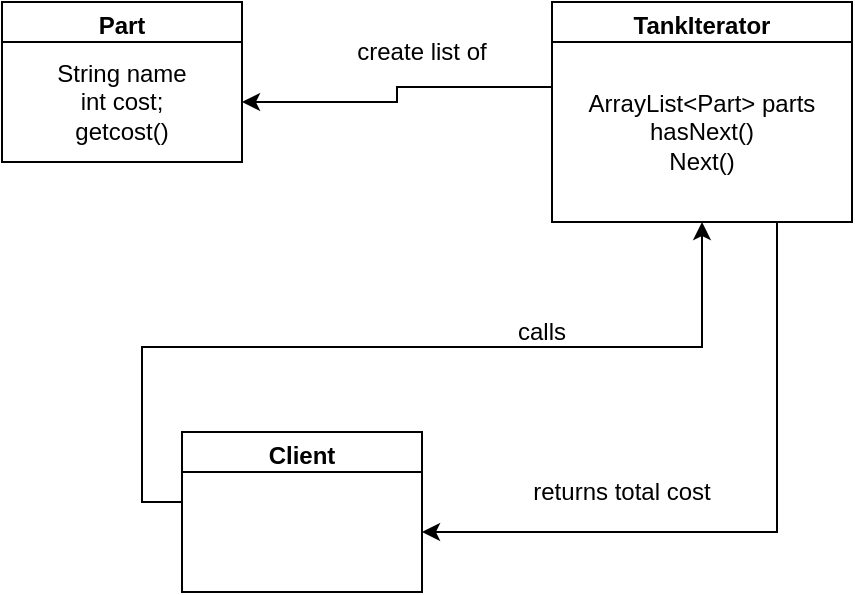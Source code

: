 <mxfile version="20.8.16" type="device"><diagram name="Page-1" id="gbl0te7nwosyDdyRpgBK"><mxGraphModel dx="521" dy="613" grid="1" gridSize="10" guides="1" tooltips="1" connect="1" arrows="1" fold="1" page="1" pageScale="1" pageWidth="850" pageHeight="1100" math="0" shadow="0"><root><mxCell id="0"/><mxCell id="1" parent="0"/><mxCell id="g0yu4qR56tKj9_tEi01C-1" value="Part" style="swimlane;whiteSpace=wrap;html=1;" vertex="1" parent="1"><mxGeometry x="30" y="90" width="120" height="80" as="geometry"/></mxCell><mxCell id="g0yu4qR56tKj9_tEi01C-2" value="String name&lt;br&gt;int cost;&lt;br&gt;getcost()" style="rounded=0;whiteSpace=wrap;html=1;" vertex="1" parent="g0yu4qR56tKj9_tEi01C-1"><mxGeometry y="20" width="120" height="60" as="geometry"/></mxCell><mxCell id="g0yu4qR56tKj9_tEi01C-3" value="TankIterator" style="swimlane;whiteSpace=wrap;html=1;startSize=23;" vertex="1" parent="1"><mxGeometry x="305" y="90" width="150" height="110" as="geometry"/></mxCell><mxCell id="g0yu4qR56tKj9_tEi01C-4" value="ArrayList&amp;lt;Part&amp;gt; parts&lt;br&gt;hasNext()&lt;br&gt;Next()" style="rounded=0;whiteSpace=wrap;html=1;" vertex="1" parent="g0yu4qR56tKj9_tEi01C-3"><mxGeometry y="20" width="150" height="90" as="geometry"/></mxCell><mxCell id="g0yu4qR56tKj9_tEi01C-6" value="Client" style="swimlane;whiteSpace=wrap;html=1;" vertex="1" parent="1"><mxGeometry x="120" y="305" width="120" height="80" as="geometry"/></mxCell><mxCell id="g0yu4qR56tKj9_tEi01C-7" value="" style="rounded=0;whiteSpace=wrap;html=1;" vertex="1" parent="g0yu4qR56tKj9_tEi01C-6"><mxGeometry y="20" width="120" height="60" as="geometry"/></mxCell><mxCell id="g0yu4qR56tKj9_tEi01C-8" style="edgeStyle=orthogonalEdgeStyle;rounded=0;orthogonalLoop=1;jettySize=auto;html=1;exitX=0;exitY=0.25;exitDx=0;exitDy=0;" edge="1" parent="1" source="g0yu4qR56tKj9_tEi01C-7" target="g0yu4qR56tKj9_tEi01C-4"><mxGeometry relative="1" as="geometry"/></mxCell><mxCell id="g0yu4qR56tKj9_tEi01C-9" value="calls" style="text;html=1;strokeColor=none;fillColor=none;align=center;verticalAlign=middle;whiteSpace=wrap;rounded=0;" vertex="1" parent="1"><mxGeometry x="270" y="240" width="60" height="30" as="geometry"/></mxCell><mxCell id="g0yu4qR56tKj9_tEi01C-10" style="edgeStyle=orthogonalEdgeStyle;rounded=0;orthogonalLoop=1;jettySize=auto;html=1;exitX=0;exitY=0.25;exitDx=0;exitDy=0;" edge="1" parent="1" source="g0yu4qR56tKj9_tEi01C-4" target="g0yu4qR56tKj9_tEi01C-2"><mxGeometry relative="1" as="geometry"/></mxCell><mxCell id="g0yu4qR56tKj9_tEi01C-11" value="create list of" style="text;html=1;strokeColor=none;fillColor=none;align=center;verticalAlign=middle;whiteSpace=wrap;rounded=0;" vertex="1" parent="1"><mxGeometry x="200" y="100" width="80" height="30" as="geometry"/></mxCell><mxCell id="g0yu4qR56tKj9_tEi01C-12" style="edgeStyle=orthogonalEdgeStyle;rounded=0;orthogonalLoop=1;jettySize=auto;html=1;exitX=0.75;exitY=1;exitDx=0;exitDy=0;entryX=1;entryY=0.5;entryDx=0;entryDy=0;" edge="1" parent="1" source="g0yu4qR56tKj9_tEi01C-4" target="g0yu4qR56tKj9_tEi01C-7"><mxGeometry relative="1" as="geometry"/></mxCell><mxCell id="g0yu4qR56tKj9_tEi01C-13" value="returns total cost" style="text;html=1;strokeColor=none;fillColor=none;align=center;verticalAlign=middle;whiteSpace=wrap;rounded=0;" vertex="1" parent="1"><mxGeometry x="280" y="320" width="120" height="30" as="geometry"/></mxCell></root></mxGraphModel></diagram></mxfile>
